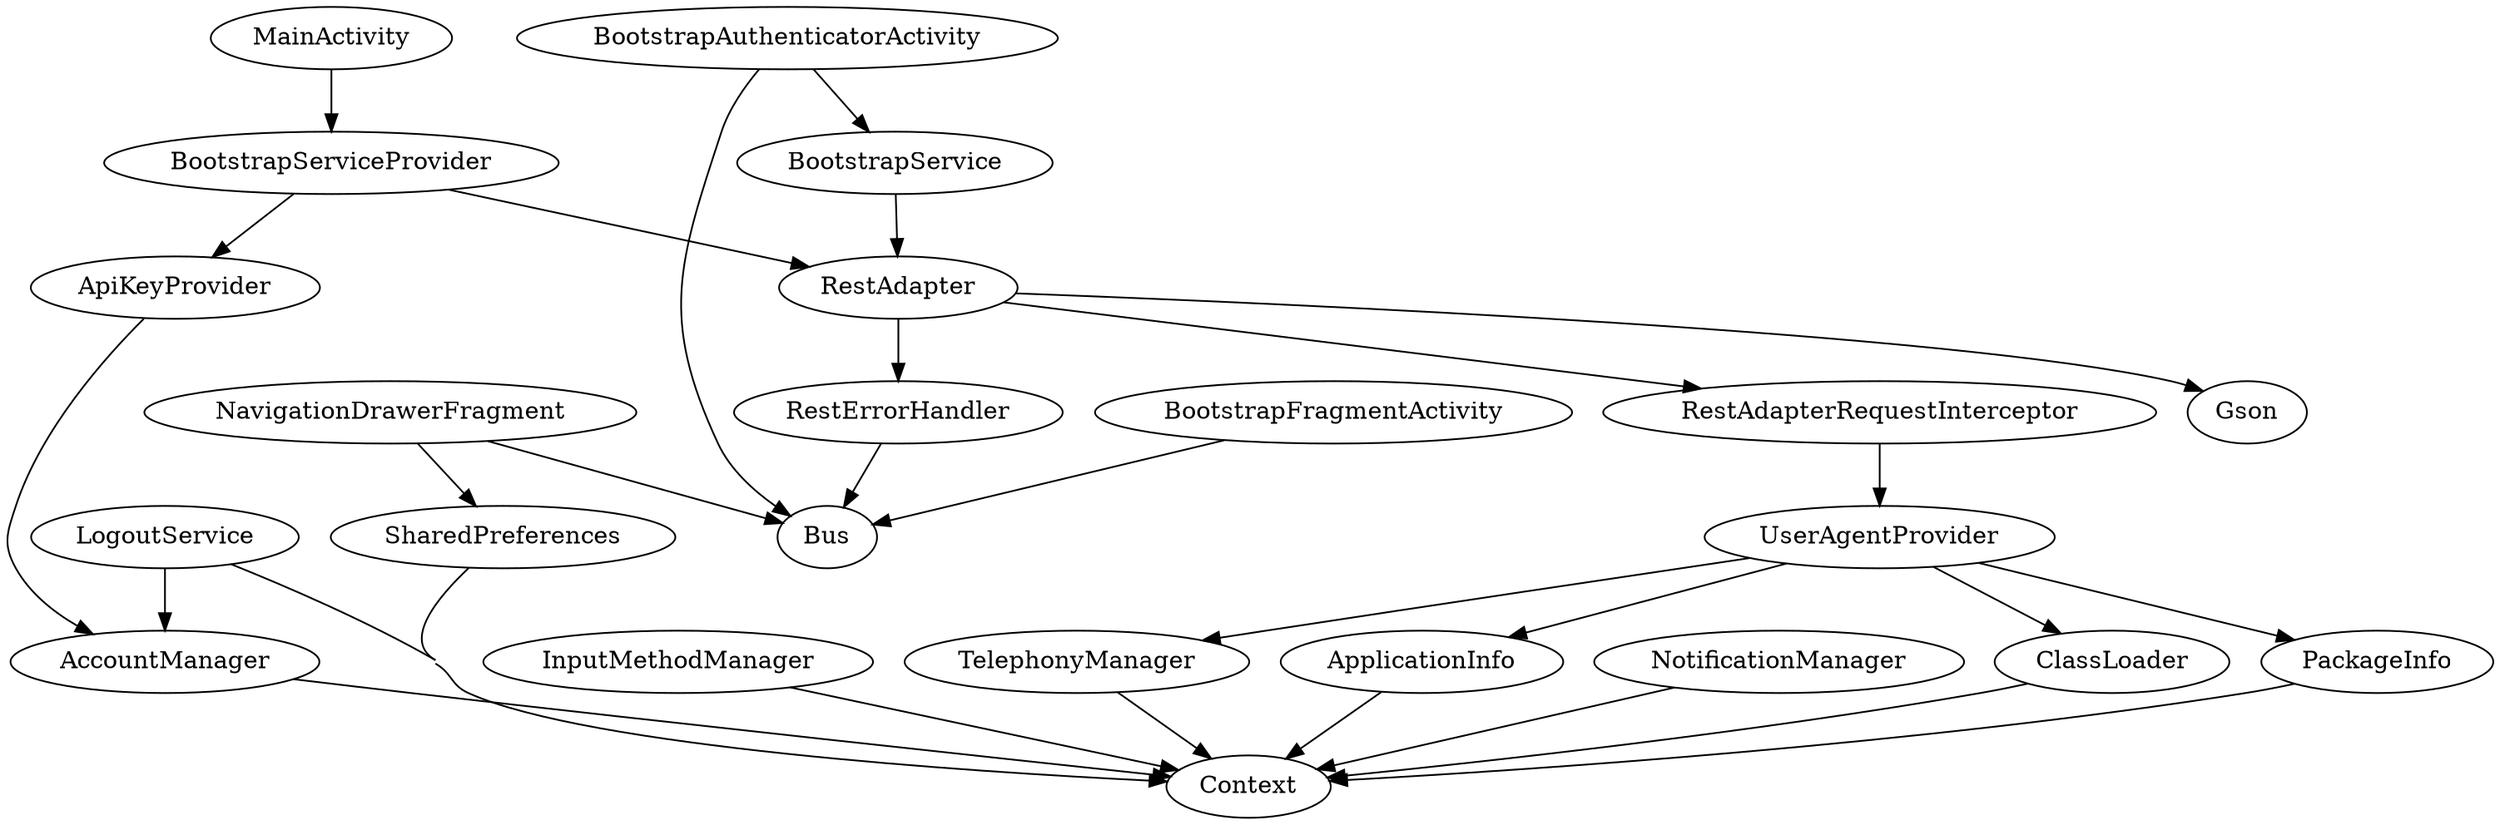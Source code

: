 digraph G1 {
  concentrate = true;
  AccountManager -> Context;
  ApiKeyProvider -> AccountManager;
  ApplicationInfo -> Context;
  BootstrapAuthenticatorActivity -> BootstrapService;
  BootstrapAuthenticatorActivity -> Bus;
  BootstrapFragmentActivity -> Bus;
  BootstrapService -> RestAdapter;
  BootstrapServiceProvider -> ApiKeyProvider;
  BootstrapServiceProvider -> RestAdapter;
  ClassLoader -> Context;
  InputMethodManager -> Context;
  LogoutService -> Context;
  LogoutService -> AccountManager;
  MainActivity -> BootstrapServiceProvider;
  NavigationDrawerFragment -> Bus;
  NavigationDrawerFragment -> SharedPreferences;
  NotificationManager -> Context;
  PackageInfo -> Context;
  RestAdapter -> Gson;
  RestAdapter -> RestErrorHandler;
  RestAdapter -> RestAdapterRequestInterceptor;
  RestAdapterRequestInterceptor -> UserAgentProvider;
  RestErrorHandler -> Bus;
  SharedPreferences -> Context;
  TelephonyManager -> Context;
  UserAgentProvider -> ClassLoader;
  UserAgentProvider -> PackageInfo;
  UserAgentProvider -> TelephonyManager;
  UserAgentProvider -> ApplicationInfo;
}
